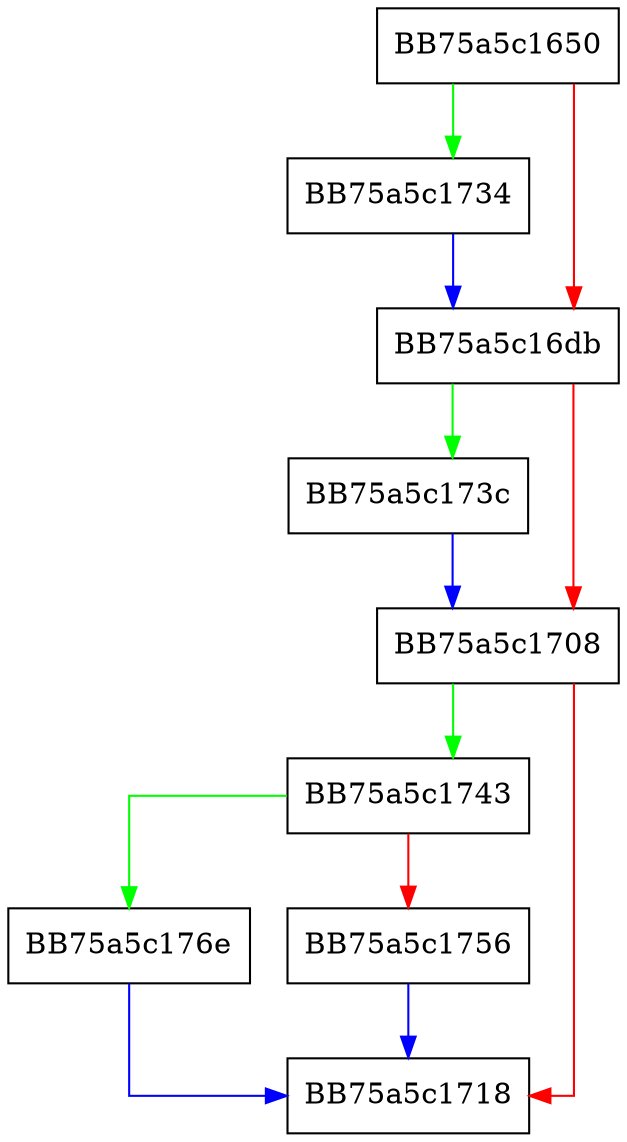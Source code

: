 digraph x64_emulate {
  node [shape="box"];
  graph [splines=ortho];
  BB75a5c1650 -> BB75a5c1734 [color="green"];
  BB75a5c1650 -> BB75a5c16db [color="red"];
  BB75a5c16db -> BB75a5c173c [color="green"];
  BB75a5c16db -> BB75a5c1708 [color="red"];
  BB75a5c1708 -> BB75a5c1743 [color="green"];
  BB75a5c1708 -> BB75a5c1718 [color="red"];
  BB75a5c1734 -> BB75a5c16db [color="blue"];
  BB75a5c173c -> BB75a5c1708 [color="blue"];
  BB75a5c1743 -> BB75a5c176e [color="green"];
  BB75a5c1743 -> BB75a5c1756 [color="red"];
  BB75a5c1756 -> BB75a5c1718 [color="blue"];
  BB75a5c176e -> BB75a5c1718 [color="blue"];
}